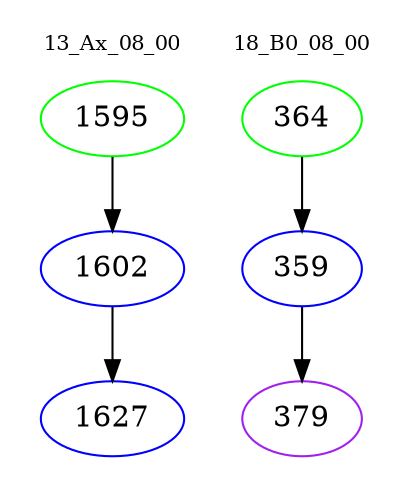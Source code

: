 digraph{
subgraph cluster_0 {
color = white
label = "13_Ax_08_00";
fontsize=10;
T0_1595 [label="1595", color="green"]
T0_1595 -> T0_1602 [color="black"]
T0_1602 [label="1602", color="blue"]
T0_1602 -> T0_1627 [color="black"]
T0_1627 [label="1627", color="blue"]
}
subgraph cluster_1 {
color = white
label = "18_B0_08_00";
fontsize=10;
T1_364 [label="364", color="green"]
T1_364 -> T1_359 [color="black"]
T1_359 [label="359", color="blue"]
T1_359 -> T1_379 [color="black"]
T1_379 [label="379", color="purple"]
}
}
